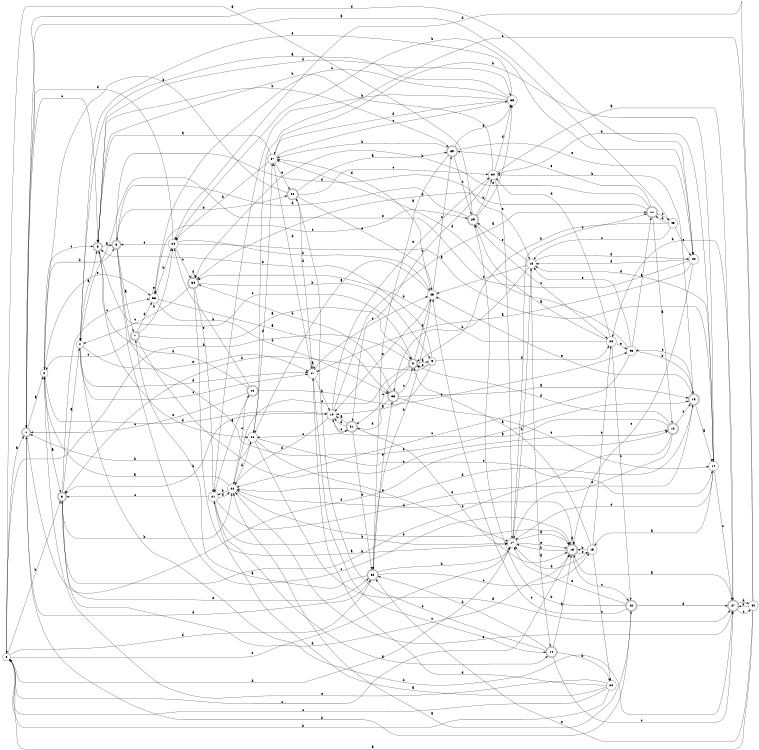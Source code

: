 digraph n37_5 {
__start0 [label="" shape="none"];

rankdir=LR;
size="8,5";

s0 [style="filled", color="black", fillcolor="white" shape="circle", label="0"];
s1 [style="rounded,filled", color="black", fillcolor="white" shape="doublecircle", label="1"];
s2 [style="filled", color="black", fillcolor="white" shape="circle", label="2"];
s3 [style="rounded,filled", color="black", fillcolor="white" shape="doublecircle", label="3"];
s4 [style="filled", color="black", fillcolor="white" shape="circle", label="4"];
s5 [style="rounded,filled", color="black", fillcolor="white" shape="doublecircle", label="5"];
s6 [style="rounded,filled", color="black", fillcolor="white" shape="doublecircle", label="6"];
s7 [style="rounded,filled", color="black", fillcolor="white" shape="doublecircle", label="7"];
s8 [style="rounded,filled", color="black", fillcolor="white" shape="doublecircle", label="8"];
s9 [style="filled", color="black", fillcolor="white" shape="circle", label="9"];
s10 [style="filled", color="black", fillcolor="white" shape="circle", label="10"];
s11 [style="rounded,filled", color="black", fillcolor="white" shape="doublecircle", label="11"];
s12 [style="rounded,filled", color="black", fillcolor="white" shape="doublecircle", label="12"];
s13 [style="rounded,filled", color="black", fillcolor="white" shape="doublecircle", label="13"];
s14 [style="filled", color="black", fillcolor="white" shape="circle", label="14"];
s15 [style="filled", color="black", fillcolor="white" shape="circle", label="15"];
s16 [style="rounded,filled", color="black", fillcolor="white" shape="doublecircle", label="16"];
s17 [style="filled", color="black", fillcolor="white" shape="circle", label="17"];
s18 [style="filled", color="black", fillcolor="white" shape="circle", label="18"];
s19 [style="rounded,filled", color="black", fillcolor="white" shape="doublecircle", label="19"];
s20 [style="filled", color="black", fillcolor="white" shape="circle", label="20"];
s21 [style="filled", color="black", fillcolor="white" shape="circle", label="21"];
s22 [style="filled", color="black", fillcolor="white" shape="circle", label="22"];
s23 [style="rounded,filled", color="black", fillcolor="white" shape="doublecircle", label="23"];
s24 [style="filled", color="black", fillcolor="white" shape="circle", label="24"];
s25 [style="filled", color="black", fillcolor="white" shape="circle", label="25"];
s26 [style="filled", color="black", fillcolor="white" shape="circle", label="26"];
s27 [style="rounded,filled", color="black", fillcolor="white" shape="doublecircle", label="27"];
s28 [style="filled", color="black", fillcolor="white" shape="circle", label="28"];
s29 [style="rounded,filled", color="black", fillcolor="white" shape="doublecircle", label="29"];
s30 [style="filled", color="black", fillcolor="white" shape="circle", label="30"];
s31 [style="rounded,filled", color="black", fillcolor="white" shape="doublecircle", label="31"];
s32 [style="rounded,filled", color="black", fillcolor="white" shape="doublecircle", label="32"];
s33 [style="rounded,filled", color="black", fillcolor="white" shape="doublecircle", label="33"];
s34 [style="rounded,filled", color="black", fillcolor="white" shape="doublecircle", label="34"];
s35 [style="filled", color="black", fillcolor="white" shape="circle", label="35"];
s36 [style="filled", color="black", fillcolor="white" shape="circle", label="36"];
s37 [style="filled", color="black", fillcolor="white" shape="circle", label="37"];
s38 [style="rounded,filled", color="black", fillcolor="white" shape="doublecircle", label="38"];
s39 [style="rounded,filled", color="black", fillcolor="white" shape="doublecircle", label="39"];
s40 [style="filled", color="black", fillcolor="white" shape="circle", label="40"];
s41 [style="filled", color="black", fillcolor="white" shape="circle", label="41"];
s42 [style="rounded,filled", color="black", fillcolor="white" shape="doublecircle", label="42"];
s43 [style="filled", color="black", fillcolor="white" shape="circle", label="43"];
s44 [style="filled", color="black", fillcolor="white" shape="circle", label="44"];
s45 [style="filled", color="black", fillcolor="white" shape="circle", label="45"];
s0 -> s1 [label="a"];
s0 -> s3 [label="b"];
s0 -> s16 [label="c"];
s0 -> s32 [label="d"];
s0 -> s17 [label="e"];
s1 -> s2 [label="a"];
s1 -> s42 [label="b"];
s1 -> s5 [label="c"];
s1 -> s40 [label="d"];
s1 -> s12 [label="e"];
s2 -> s3 [label="a"];
s2 -> s6 [label="b"];
s2 -> s5 [label="c"];
s2 -> s10 [label="d"];
s2 -> s36 [label="e"];
s3 -> s4 [label="a"];
s3 -> s22 [label="b"];
s3 -> s36 [label="c"];
s3 -> s16 [label="d"];
s3 -> s32 [label="e"];
s4 -> s5 [label="a"];
s4 -> s27 [label="b"];
s4 -> s41 [label="c"];
s4 -> s41 [label="d"];
s4 -> s41 [label="e"];
s5 -> s6 [label="a"];
s5 -> s39 [label="b"];
s5 -> s8 [label="c"];
s5 -> s35 [label="d"];
s5 -> s26 [label="e"];
s6 -> s7 [label="a"];
s6 -> s38 [label="b"];
s6 -> s16 [label="c"];
s6 -> s18 [label="d"];
s6 -> s13 [label="e"];
s7 -> s8 [label="a"];
s7 -> s24 [label="b"];
s7 -> s2 [label="c"];
s7 -> s36 [label="d"];
s7 -> s12 [label="e"];
s8 -> s9 [label="a"];
s8 -> s0 [label="b"];
s8 -> s31 [label="c"];
s8 -> s25 [label="d"];
s8 -> s22 [label="e"];
s9 -> s10 [label="a"];
s9 -> s3 [label="b"];
s9 -> s8 [label="c"];
s9 -> s28 [label="d"];
s9 -> s5 [label="e"];
s10 -> s11 [label="a"];
s10 -> s3 [label="b"];
s10 -> s31 [label="c"];
s10 -> s22 [label="d"];
s10 -> s30 [label="e"];
s11 -> s12 [label="a"];
s11 -> s34 [label="b"];
s11 -> s45 [label="c"];
s11 -> s34 [label="d"];
s11 -> s39 [label="e"];
s12 -> s10 [label="a"];
s12 -> s3 [label="b"];
s12 -> s13 [label="c"];
s12 -> s8 [label="d"];
s12 -> s17 [label="e"];
s13 -> s14 [label="a"];
s13 -> s30 [label="b"];
s13 -> s43 [label="c"];
s13 -> s22 [label="d"];
s13 -> s25 [label="e"];
s14 -> s15 [label="a"];
s14 -> s30 [label="b"];
s14 -> s27 [label="c"];
s14 -> s18 [label="d"];
s14 -> s17 [label="e"];
s15 -> s8 [label="a"];
s15 -> s16 [label="b"];
s15 -> s20 [label="c"];
s15 -> s17 [label="d"];
s15 -> s28 [label="e"];
s16 -> s16 [label="a"];
s16 -> s17 [label="b"];
s16 -> s42 [label="c"];
s16 -> s22 [label="d"];
s16 -> s15 [label="e"];
s17 -> s16 [label="a"];
s17 -> s18 [label="b"];
s17 -> s11 [label="c"];
s17 -> s0 [label="d"];
s17 -> s16 [label="e"];
s18 -> s19 [label="a"];
s18 -> s33 [label="b"];
s18 -> s25 [label="c"];
s18 -> s40 [label="d"];
s18 -> s29 [label="e"];
s19 -> s16 [label="a"];
s19 -> s20 [label="b"];
s19 -> s27 [label="c"];
s19 -> s32 [label="d"];
s19 -> s38 [label="e"];
s20 -> s21 [label="a"];
s20 -> s0 [label="b"];
s20 -> s0 [label="c"];
s20 -> s41 [label="d"];
s20 -> s2 [label="e"];
s21 -> s19 [label="a"];
s21 -> s17 [label="b"];
s21 -> s3 [label="c"];
s21 -> s22 [label="d"];
s21 -> s13 [label="e"];
s22 -> s2 [label="a"];
s22 -> s21 [label="b"];
s22 -> s23 [label="c"];
s22 -> s26 [label="d"];
s22 -> s16 [label="e"];
s23 -> s21 [label="a"];
s23 -> s24 [label="b"];
s23 -> s1 [label="c"];
s23 -> s5 [label="d"];
s23 -> s43 [label="e"];
s24 -> s14 [label="a"];
s24 -> s25 [label="b"];
s24 -> s34 [label="c"];
s24 -> s1 [label="d"];
s24 -> s6 [label="e"];
s25 -> s26 [label="a"];
s25 -> s32 [label="b"];
s25 -> s39 [label="c"];
s25 -> s37 [label="d"];
s25 -> s10 [label="e"];
s26 -> s27 [label="a"];
s26 -> s1 [label="b"];
s26 -> s14 [label="c"];
s26 -> s37 [label="d"];
s26 -> s17 [label="e"];
s27 -> s16 [label="a"];
s27 -> s28 [label="b"];
s27 -> s44 [label="c"];
s27 -> s44 [label="d"];
s27 -> s22 [label="e"];
s28 -> s29 [label="a"];
s28 -> s34 [label="b"];
s28 -> s42 [label="c"];
s28 -> s30 [label="d"];
s28 -> s43 [label="e"];
s29 -> s0 [label="a"];
s29 -> s30 [label="b"];
s29 -> s28 [label="c"];
s29 -> s6 [label="d"];
s29 -> s35 [label="e"];
s30 -> s27 [label="a"];
s30 -> s5 [label="b"];
s30 -> s31 [label="c"];
s30 -> s35 [label="d"];
s30 -> s17 [label="e"];
s31 -> s10 [label="a"];
s31 -> s32 [label="b"];
s31 -> s26 [label="c"];
s31 -> s10 [label="d"];
s31 -> s16 [label="e"];
s32 -> s7 [label="a"];
s32 -> s17 [label="b"];
s32 -> s15 [label="c"];
s32 -> s1 [label="d"];
s32 -> s33 [label="e"];
s33 -> s13 [label="a"];
s33 -> s34 [label="b"];
s33 -> s8 [label="c"];
s33 -> s31 [label="d"];
s33 -> s14 [label="e"];
s34 -> s17 [label="a"];
s34 -> s9 [label="b"];
s34 -> s4 [label="c"];
s34 -> s34 [label="d"];
s34 -> s21 [label="e"];
s35 -> s4 [label="a"];
s35 -> s21 [label="b"];
s35 -> s36 [label="c"];
s35 -> s37 [label="d"];
s35 -> s4 [label="e"];
s36 -> s33 [label="a"];
s36 -> s24 [label="b"];
s36 -> s29 [label="c"];
s36 -> s33 [label="d"];
s36 -> s36 [label="e"];
s37 -> s5 [label="a"];
s37 -> s14 [label="b"];
s37 -> s35 [label="c"];
s37 -> s24 [label="d"];
s37 -> s38 [label="e"];
s38 -> s39 [label="a"];
s38 -> s2 [label="b"];
s38 -> s30 [label="c"];
s38 -> s41 [label="d"];
s38 -> s25 [label="e"];
s39 -> s32 [label="a"];
s39 -> s37 [label="b"];
s39 -> s29 [label="c"];
s39 -> s35 [label="d"];
s39 -> s40 [label="e"];
s40 -> s41 [label="a"];
s40 -> s24 [label="b"];
s40 -> s16 [label="c"];
s40 -> s18 [label="d"];
s40 -> s4 [label="e"];
s41 -> s41 [label="a"];
s41 -> s10 [label="b"];
s41 -> s19 [label="c"];
s41 -> s37 [label="d"];
s41 -> s25 [label="e"];
s42 -> s22 [label="a"];
s42 -> s29 [label="b"];
s42 -> s25 [label="c"];
s42 -> s27 [label="d"];
s42 -> s17 [label="e"];
s43 -> s11 [label="a"];
s43 -> s13 [label="b"];
s43 -> s22 [label="c"];
s43 -> s37 [label="d"];
s43 -> s18 [label="e"];
s44 -> s0 [label="a"];
s44 -> s27 [label="b"];
s44 -> s26 [label="c"];
s44 -> s24 [label="d"];
s44 -> s32 [label="e"];
s45 -> s1 [label="a"];
s45 -> s8 [label="b"];
s45 -> s18 [label="c"];
s45 -> s11 [label="d"];
s45 -> s40 [label="e"];

}